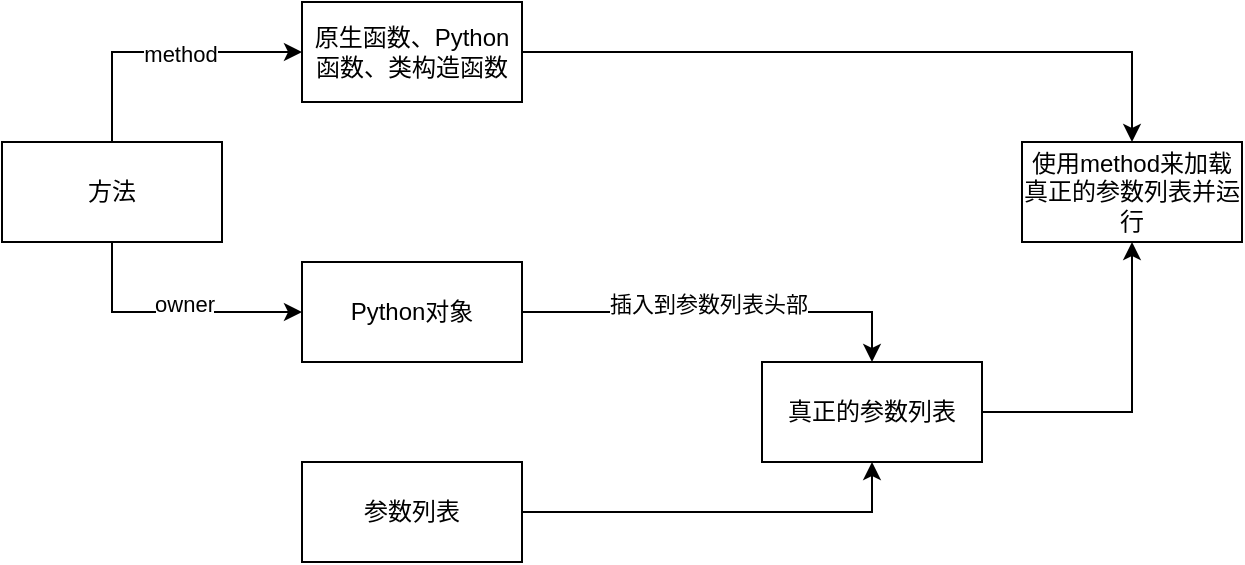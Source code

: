 <mxfile version="26.1.1">
  <diagram name="第 1 页" id="-_JKTtT6VlPfgLTdWKBh">
    <mxGraphModel dx="1562" dy="917" grid="1" gridSize="10" guides="1" tooltips="1" connect="1" arrows="1" fold="1" page="1" pageScale="1" pageWidth="827" pageHeight="1169" math="0" shadow="0">
      <root>
        <mxCell id="0" />
        <mxCell id="1" parent="0" />
        <mxCell id="cyvYtrlr9KcBXcUvq1pb-4" style="edgeStyle=orthogonalEdgeStyle;rounded=0;orthogonalLoop=1;jettySize=auto;html=1;exitX=0.5;exitY=0;exitDx=0;exitDy=0;entryX=0;entryY=0.5;entryDx=0;entryDy=0;" edge="1" parent="1" source="cyvYtrlr9KcBXcUvq1pb-1" target="cyvYtrlr9KcBXcUvq1pb-3">
          <mxGeometry relative="1" as="geometry" />
        </mxCell>
        <mxCell id="cyvYtrlr9KcBXcUvq1pb-5" value="method" style="edgeLabel;html=1;align=center;verticalAlign=middle;resizable=0;points=[];" vertex="1" connectable="0" parent="cyvYtrlr9KcBXcUvq1pb-4">
          <mxGeometry x="0.126" y="-1" relative="1" as="geometry">
            <mxPoint as="offset" />
          </mxGeometry>
        </mxCell>
        <mxCell id="cyvYtrlr9KcBXcUvq1pb-7" style="edgeStyle=orthogonalEdgeStyle;rounded=0;orthogonalLoop=1;jettySize=auto;html=1;exitX=0.5;exitY=1;exitDx=0;exitDy=0;entryX=0;entryY=0.5;entryDx=0;entryDy=0;" edge="1" parent="1" source="cyvYtrlr9KcBXcUvq1pb-1" target="cyvYtrlr9KcBXcUvq1pb-6">
          <mxGeometry relative="1" as="geometry" />
        </mxCell>
        <mxCell id="cyvYtrlr9KcBXcUvq1pb-8" value="owner" style="edgeLabel;html=1;align=center;verticalAlign=middle;resizable=0;points=[];" vertex="1" connectable="0" parent="cyvYtrlr9KcBXcUvq1pb-7">
          <mxGeometry x="0.089" y="4" relative="1" as="geometry">
            <mxPoint as="offset" />
          </mxGeometry>
        </mxCell>
        <mxCell id="cyvYtrlr9KcBXcUvq1pb-1" value="方法" style="html=1;whiteSpace=wrap;" vertex="1" parent="1">
          <mxGeometry x="120" y="540" width="110" height="50" as="geometry" />
        </mxCell>
        <mxCell id="cyvYtrlr9KcBXcUvq1pb-15" style="edgeStyle=orthogonalEdgeStyle;rounded=0;orthogonalLoop=1;jettySize=auto;html=1;exitX=1;exitY=0.5;exitDx=0;exitDy=0;" edge="1" parent="1" source="cyvYtrlr9KcBXcUvq1pb-3" target="cyvYtrlr9KcBXcUvq1pb-14">
          <mxGeometry relative="1" as="geometry" />
        </mxCell>
        <mxCell id="cyvYtrlr9KcBXcUvq1pb-3" value="原生函数、Python函数、类构造函数" style="html=1;whiteSpace=wrap;" vertex="1" parent="1">
          <mxGeometry x="270" y="470" width="110" height="50" as="geometry" />
        </mxCell>
        <mxCell id="cyvYtrlr9KcBXcUvq1pb-11" style="edgeStyle=orthogonalEdgeStyle;rounded=0;orthogonalLoop=1;jettySize=auto;html=1;exitX=1;exitY=0.5;exitDx=0;exitDy=0;entryX=0.5;entryY=0;entryDx=0;entryDy=0;" edge="1" parent="1" source="cyvYtrlr9KcBXcUvq1pb-6" target="cyvYtrlr9KcBXcUvq1pb-10">
          <mxGeometry relative="1" as="geometry" />
        </mxCell>
        <mxCell id="cyvYtrlr9KcBXcUvq1pb-12" value="插入到参数列表头部" style="edgeLabel;html=1;align=center;verticalAlign=middle;resizable=0;points=[];" vertex="1" connectable="0" parent="cyvYtrlr9KcBXcUvq1pb-11">
          <mxGeometry x="-0.074" y="4" relative="1" as="geometry">
            <mxPoint as="offset" />
          </mxGeometry>
        </mxCell>
        <mxCell id="cyvYtrlr9KcBXcUvq1pb-6" value="Python对象" style="html=1;whiteSpace=wrap;" vertex="1" parent="1">
          <mxGeometry x="270" y="600" width="110" height="50" as="geometry" />
        </mxCell>
        <mxCell id="cyvYtrlr9KcBXcUvq1pb-13" style="edgeStyle=orthogonalEdgeStyle;rounded=0;orthogonalLoop=1;jettySize=auto;html=1;exitX=1;exitY=0.5;exitDx=0;exitDy=0;entryX=0.5;entryY=1;entryDx=0;entryDy=0;" edge="1" parent="1" source="cyvYtrlr9KcBXcUvq1pb-9" target="cyvYtrlr9KcBXcUvq1pb-10">
          <mxGeometry relative="1" as="geometry" />
        </mxCell>
        <mxCell id="cyvYtrlr9KcBXcUvq1pb-9" value="参数列表" style="html=1;whiteSpace=wrap;" vertex="1" parent="1">
          <mxGeometry x="270" y="700" width="110" height="50" as="geometry" />
        </mxCell>
        <mxCell id="cyvYtrlr9KcBXcUvq1pb-16" style="edgeStyle=orthogonalEdgeStyle;rounded=0;orthogonalLoop=1;jettySize=auto;html=1;exitX=1;exitY=0.5;exitDx=0;exitDy=0;entryX=0.5;entryY=1;entryDx=0;entryDy=0;" edge="1" parent="1" source="cyvYtrlr9KcBXcUvq1pb-10" target="cyvYtrlr9KcBXcUvq1pb-14">
          <mxGeometry relative="1" as="geometry" />
        </mxCell>
        <mxCell id="cyvYtrlr9KcBXcUvq1pb-10" value="真正的参数列表" style="html=1;whiteSpace=wrap;" vertex="1" parent="1">
          <mxGeometry x="500" y="650" width="110" height="50" as="geometry" />
        </mxCell>
        <mxCell id="cyvYtrlr9KcBXcUvq1pb-14" value="使用method来加载真正的参数列表并运行" style="html=1;whiteSpace=wrap;" vertex="1" parent="1">
          <mxGeometry x="630" y="540" width="110" height="50" as="geometry" />
        </mxCell>
      </root>
    </mxGraphModel>
  </diagram>
</mxfile>
